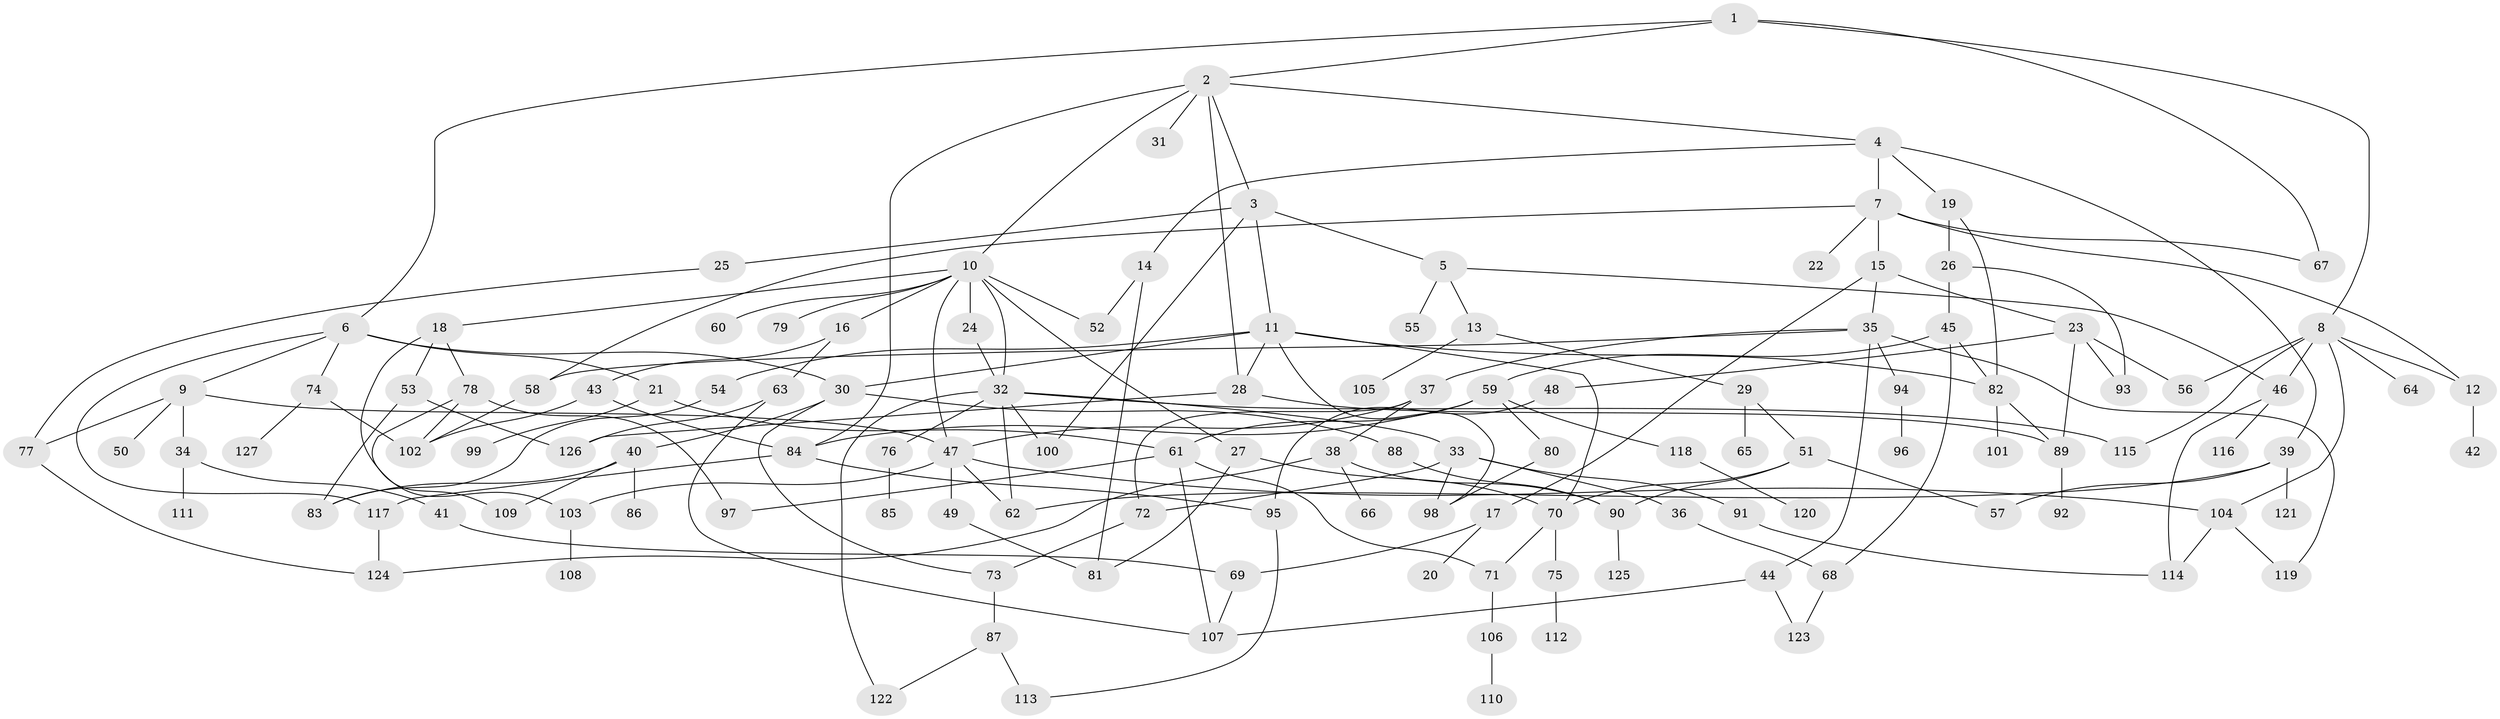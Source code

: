 // Generated by graph-tools (version 1.1) at 2025/41/03/09/25 04:41:39]
// undirected, 127 vertices, 188 edges
graph export_dot {
graph [start="1"]
  node [color=gray90,style=filled];
  1;
  2;
  3;
  4;
  5;
  6;
  7;
  8;
  9;
  10;
  11;
  12;
  13;
  14;
  15;
  16;
  17;
  18;
  19;
  20;
  21;
  22;
  23;
  24;
  25;
  26;
  27;
  28;
  29;
  30;
  31;
  32;
  33;
  34;
  35;
  36;
  37;
  38;
  39;
  40;
  41;
  42;
  43;
  44;
  45;
  46;
  47;
  48;
  49;
  50;
  51;
  52;
  53;
  54;
  55;
  56;
  57;
  58;
  59;
  60;
  61;
  62;
  63;
  64;
  65;
  66;
  67;
  68;
  69;
  70;
  71;
  72;
  73;
  74;
  75;
  76;
  77;
  78;
  79;
  80;
  81;
  82;
  83;
  84;
  85;
  86;
  87;
  88;
  89;
  90;
  91;
  92;
  93;
  94;
  95;
  96;
  97;
  98;
  99;
  100;
  101;
  102;
  103;
  104;
  105;
  106;
  107;
  108;
  109;
  110;
  111;
  112;
  113;
  114;
  115;
  116;
  117;
  118;
  119;
  120;
  121;
  122;
  123;
  124;
  125;
  126;
  127;
  1 -- 2;
  1 -- 6;
  1 -- 8;
  1 -- 67;
  2 -- 3;
  2 -- 4;
  2 -- 10;
  2 -- 31;
  2 -- 84;
  2 -- 28;
  3 -- 5;
  3 -- 11;
  3 -- 25;
  3 -- 100;
  4 -- 7;
  4 -- 14;
  4 -- 19;
  4 -- 39;
  5 -- 13;
  5 -- 55;
  5 -- 46;
  6 -- 9;
  6 -- 21;
  6 -- 30;
  6 -- 74;
  6 -- 117;
  7 -- 12;
  7 -- 15;
  7 -- 22;
  7 -- 58;
  7 -- 67;
  8 -- 46;
  8 -- 56;
  8 -- 64;
  8 -- 104;
  8 -- 12;
  8 -- 115;
  9 -- 34;
  9 -- 50;
  9 -- 77;
  9 -- 47;
  10 -- 16;
  10 -- 18;
  10 -- 24;
  10 -- 27;
  10 -- 52;
  10 -- 60;
  10 -- 79;
  10 -- 47;
  10 -- 32;
  11 -- 28;
  11 -- 54;
  11 -- 82;
  11 -- 70;
  11 -- 98;
  11 -- 30;
  12 -- 42;
  13 -- 29;
  13 -- 105;
  14 -- 81;
  14 -- 52;
  15 -- 17;
  15 -- 23;
  15 -- 35;
  16 -- 43;
  16 -- 63;
  17 -- 20;
  17 -- 69;
  18 -- 53;
  18 -- 78;
  18 -- 103;
  19 -- 26;
  19 -- 82;
  21 -- 99;
  21 -- 61;
  23 -- 48;
  23 -- 93;
  23 -- 56;
  23 -- 89;
  24 -- 32;
  25 -- 77;
  26 -- 45;
  26 -- 93;
  27 -- 70;
  27 -- 81;
  28 -- 89;
  28 -- 126;
  29 -- 51;
  29 -- 65;
  30 -- 40;
  30 -- 73;
  30 -- 88;
  32 -- 33;
  32 -- 76;
  32 -- 115;
  32 -- 122;
  32 -- 62;
  32 -- 100;
  33 -- 36;
  33 -- 91;
  33 -- 98;
  33 -- 72;
  34 -- 41;
  34 -- 111;
  35 -- 37;
  35 -- 44;
  35 -- 94;
  35 -- 58;
  35 -- 119;
  36 -- 68;
  37 -- 38;
  37 -- 47;
  37 -- 72;
  38 -- 66;
  38 -- 90;
  38 -- 124;
  39 -- 57;
  39 -- 121;
  39 -- 62;
  40 -- 86;
  40 -- 83;
  40 -- 109;
  41 -- 69;
  43 -- 84;
  43 -- 102;
  44 -- 107;
  44 -- 123;
  45 -- 59;
  45 -- 68;
  45 -- 82;
  46 -- 114;
  46 -- 116;
  47 -- 49;
  47 -- 62;
  47 -- 103;
  47 -- 104;
  48 -- 95;
  49 -- 81;
  51 -- 57;
  51 -- 70;
  51 -- 90;
  53 -- 83;
  53 -- 126;
  54 -- 83;
  58 -- 102;
  59 -- 61;
  59 -- 80;
  59 -- 118;
  59 -- 84;
  61 -- 97;
  61 -- 71;
  61 -- 107;
  63 -- 126;
  63 -- 107;
  68 -- 123;
  69 -- 107;
  70 -- 71;
  70 -- 75;
  71 -- 106;
  72 -- 73;
  73 -- 87;
  74 -- 102;
  74 -- 127;
  75 -- 112;
  76 -- 85;
  77 -- 124;
  78 -- 109;
  78 -- 102;
  78 -- 97;
  80 -- 98;
  82 -- 89;
  82 -- 101;
  84 -- 95;
  84 -- 117;
  87 -- 113;
  87 -- 122;
  88 -- 90;
  89 -- 92;
  90 -- 125;
  91 -- 114;
  94 -- 96;
  95 -- 113;
  103 -- 108;
  104 -- 119;
  104 -- 114;
  106 -- 110;
  117 -- 124;
  118 -- 120;
}
